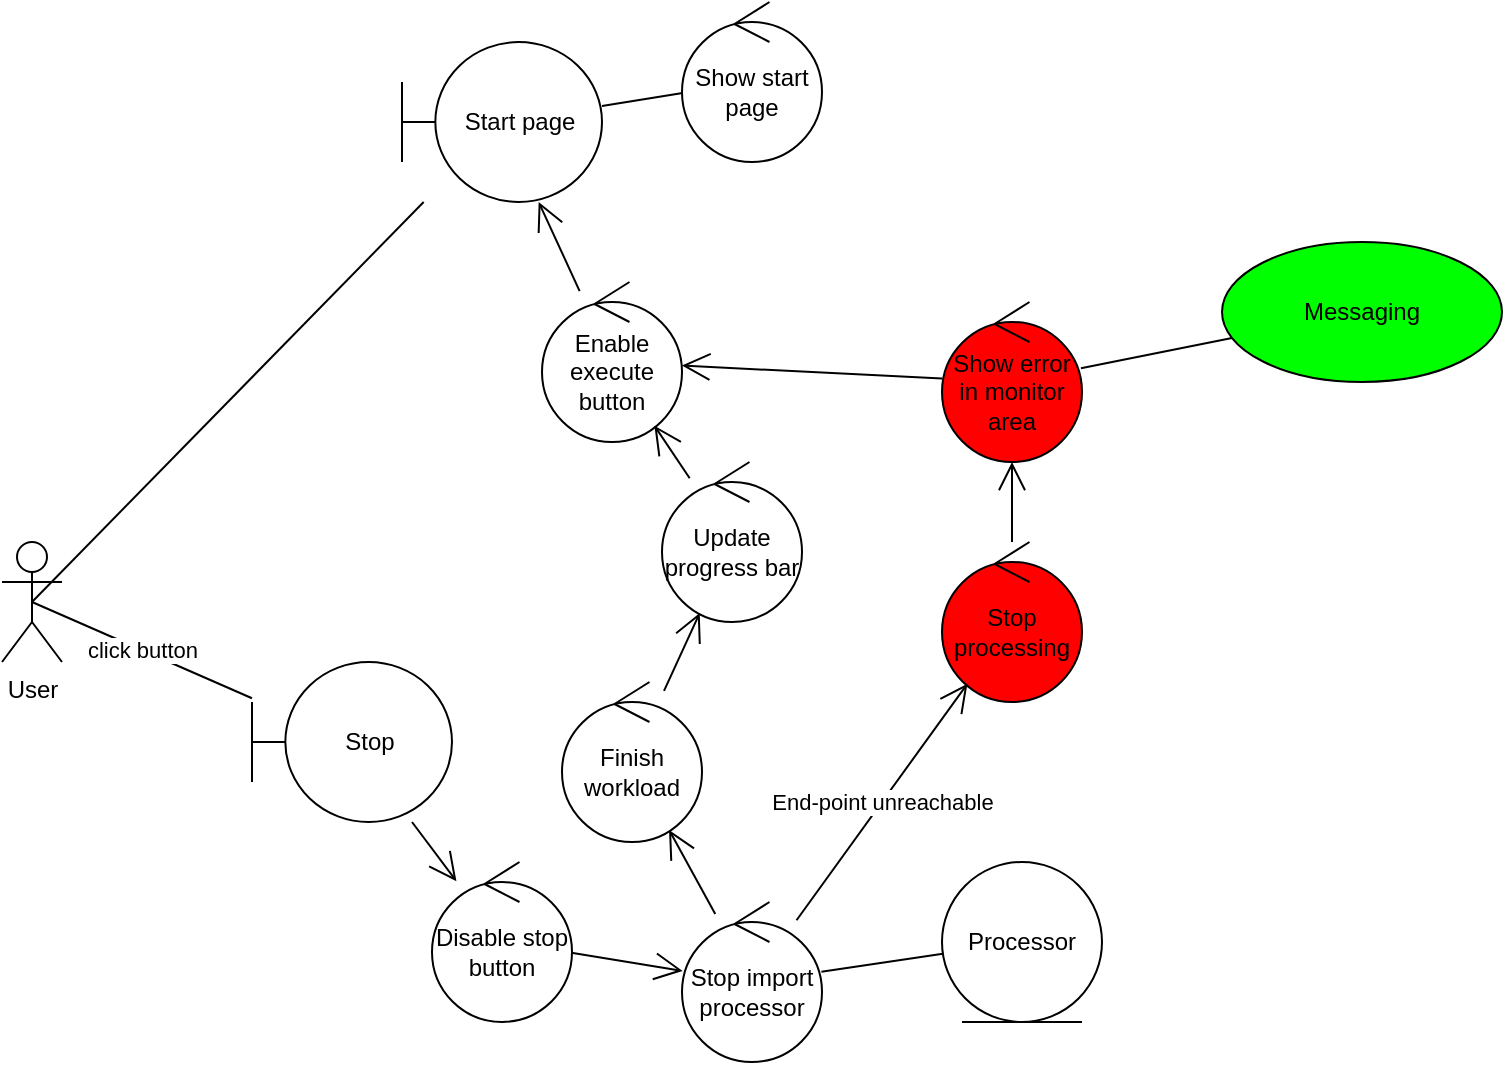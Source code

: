 <mxfile version="12.7.0" type="device"><diagram id="f6AuI1ZKcYd1RtRAIoq1" name="Page-1"><mxGraphModel dx="1422" dy="889" grid="1" gridSize="10" guides="1" tooltips="1" connect="1" arrows="1" fold="1" page="1" pageScale="1" pageWidth="1169" pageHeight="827" math="0" shadow="0"><root><mxCell id="0"/><mxCell id="1" parent="0"/><mxCell id="oBnVGDHnls2d_wAthwE7-173" value="User" style="shape=umlActor;verticalLabelPosition=bottom;labelBackgroundColor=#ffffff;verticalAlign=top;html=1;" vertex="1" parent="1"><mxGeometry x="160" y="380" width="30" height="60" as="geometry"/></mxCell><mxCell id="oBnVGDHnls2d_wAthwE7-174" value="Start page" style="shape=umlBoundary;whiteSpace=wrap;html=1;" vertex="1" parent="1"><mxGeometry x="360" y="130" width="100" height="80" as="geometry"/></mxCell><mxCell id="oBnVGDHnls2d_wAthwE7-175" value="" style="endArrow=none;html=1;exitX=0.5;exitY=0.5;exitDx=0;exitDy=0;exitPerimeter=0;" edge="1" parent="1" source="oBnVGDHnls2d_wAthwE7-173" target="oBnVGDHnls2d_wAthwE7-174"><mxGeometry relative="1" as="geometry"><mxPoint x="265" y="430" as="sourcePoint"/><mxPoint x="350" y="430" as="targetPoint"/></mxGeometry></mxCell><mxCell id="oBnVGDHnls2d_wAthwE7-176" value="Show start page" style="ellipse;shape=umlControl;whiteSpace=wrap;html=1;" vertex="1" parent="1"><mxGeometry x="500" y="110" width="70" height="80" as="geometry"/></mxCell><mxCell id="oBnVGDHnls2d_wAthwE7-177" value="" style="endArrow=none;html=1;" edge="1" parent="1" source="oBnVGDHnls2d_wAthwE7-176" target="oBnVGDHnls2d_wAthwE7-174"><mxGeometry relative="1" as="geometry"><mxPoint x="335" y="359.1" as="sourcePoint"/><mxPoint x="439" y="330.14" as="targetPoint"/></mxGeometry></mxCell><mxCell id="oBnVGDHnls2d_wAthwE7-178" value="Stop" style="shape=umlBoundary;whiteSpace=wrap;html=1;labelBackgroundColor=none;fillColor=#FFFFFF;" vertex="1" parent="1"><mxGeometry x="285" y="440" width="100" height="80" as="geometry"/></mxCell><mxCell id="oBnVGDHnls2d_wAthwE7-179" value="click button" style="endArrow=none;html=1;exitX=0.5;exitY=0.5;exitDx=0;exitDy=0;exitPerimeter=0;" edge="1" parent="1" source="oBnVGDHnls2d_wAthwE7-173" target="oBnVGDHnls2d_wAthwE7-178"><mxGeometry relative="1" as="geometry"><mxPoint x="275" y="410" as="sourcePoint"/><mxPoint x="420" y="462.051" as="targetPoint"/></mxGeometry></mxCell><mxCell id="oBnVGDHnls2d_wAthwE7-180" value="Stop import processor" style="ellipse;shape=umlControl;whiteSpace=wrap;html=1;labelBackgroundColor=none;fillColor=#FFFFFF;" vertex="1" parent="1"><mxGeometry x="500" y="560" width="70" height="80" as="geometry"/></mxCell><mxCell id="oBnVGDHnls2d_wAthwE7-181" value="&lt;div&gt;Processor&lt;/div&gt;" style="ellipse;shape=umlEntity;whiteSpace=wrap;html=1;labelBackgroundColor=none;fillColor=#FFFFFF;" vertex="1" parent="1"><mxGeometry x="630" y="540" width="80" height="80" as="geometry"/></mxCell><mxCell id="oBnVGDHnls2d_wAthwE7-182" value="" style="endArrow=open;html=1;startArrow=none;startFill=0;endFill=0;endSize=12;" edge="1" parent="1" source="oBnVGDHnls2d_wAthwE7-178" target="oBnVGDHnls2d_wAthwE7-190"><mxGeometry relative="1" as="geometry"><mxPoint x="275" y="410" as="sourcePoint"/><mxPoint x="354" y="385.504" as="targetPoint"/></mxGeometry></mxCell><mxCell id="oBnVGDHnls2d_wAthwE7-183" value="" style="endArrow=none;html=1;" edge="1" parent="1" source="oBnVGDHnls2d_wAthwE7-180" target="oBnVGDHnls2d_wAthwE7-181"><mxGeometry relative="1" as="geometry"><mxPoint x="454" y="584.184" as="sourcePoint"/><mxPoint x="511.031" y="600.363" as="targetPoint"/></mxGeometry></mxCell><mxCell id="oBnVGDHnls2d_wAthwE7-184" value="Update progress bar" style="ellipse;shape=umlControl;whiteSpace=wrap;html=1;labelBackgroundColor=none;fillColor=#FFFFFF;" vertex="1" parent="1"><mxGeometry x="490" y="340" width="70" height="80" as="geometry"/></mxCell><mxCell id="oBnVGDHnls2d_wAthwE7-185" value="Finish workload" style="ellipse;shape=umlControl;whiteSpace=wrap;html=1;labelBackgroundColor=none;fillColor=none;" vertex="1" parent="1"><mxGeometry x="440" y="450" width="70" height="80" as="geometry"/></mxCell><mxCell id="oBnVGDHnls2d_wAthwE7-186" value="" style="endArrow=open;endFill=1;endSize=12;html=1;" edge="1" parent="1" source="oBnVGDHnls2d_wAthwE7-180" target="oBnVGDHnls2d_wAthwE7-185"><mxGeometry width="160" relative="1" as="geometry"><mxPoint x="250" y="660" as="sourcePoint"/><mxPoint x="410" y="660" as="targetPoint"/></mxGeometry></mxCell><mxCell id="oBnVGDHnls2d_wAthwE7-187" value="Enable execute button" style="ellipse;shape=umlControl;whiteSpace=wrap;html=1;" vertex="1" parent="1"><mxGeometry x="430" y="250" width="70" height="80" as="geometry"/></mxCell><mxCell id="oBnVGDHnls2d_wAthwE7-188" value="" style="endArrow=open;endFill=1;endSize=12;html=1;" edge="1" parent="1" source="oBnVGDHnls2d_wAthwE7-184" target="oBnVGDHnls2d_wAthwE7-187"><mxGeometry width="160" relative="1" as="geometry"><mxPoint x="180" y="660" as="sourcePoint"/><mxPoint x="340" y="660" as="targetPoint"/></mxGeometry></mxCell><mxCell id="oBnVGDHnls2d_wAthwE7-189" value="" style="endArrow=open;endFill=1;endSize=12;html=1;" edge="1" parent="1" source="oBnVGDHnls2d_wAthwE7-187" target="oBnVGDHnls2d_wAthwE7-174"><mxGeometry width="160" relative="1" as="geometry"><mxPoint x="180" y="660" as="sourcePoint"/><mxPoint x="340" y="660" as="targetPoint"/></mxGeometry></mxCell><mxCell id="oBnVGDHnls2d_wAthwE7-190" value="Disable stop button" style="ellipse;shape=umlControl;whiteSpace=wrap;html=1;" vertex="1" parent="1"><mxGeometry x="375" y="540" width="70" height="80" as="geometry"/></mxCell><mxCell id="oBnVGDHnls2d_wAthwE7-191" value="" style="endArrow=open;html=1;endFill=0;endSize=12;" edge="1" parent="1" source="oBnVGDHnls2d_wAthwE7-190" target="oBnVGDHnls2d_wAthwE7-180"><mxGeometry relative="1" as="geometry"><mxPoint x="370" y="561.739" as="sourcePoint"/><mxPoint x="402.287" y="575.777" as="targetPoint"/></mxGeometry></mxCell><mxCell id="oBnVGDHnls2d_wAthwE7-192" value="" style="endArrow=open;endFill=1;endSize=12;html=1;" edge="1" parent="1" source="oBnVGDHnls2d_wAthwE7-185" target="oBnVGDHnls2d_wAthwE7-184"><mxGeometry width="160" relative="1" as="geometry"><mxPoint x="473.926" y="464.468" as="sourcePoint"/><mxPoint x="580" y="390" as="targetPoint"/></mxGeometry></mxCell><mxCell id="oBnVGDHnls2d_wAthwE7-193" value="Stop processing" style="ellipse;shape=umlControl;whiteSpace=wrap;html=1;labelBackgroundColor=none;fillColor=#FF0000;" vertex="1" parent="1"><mxGeometry x="630" y="380" width="70" height="80" as="geometry"/></mxCell><mxCell id="oBnVGDHnls2d_wAthwE7-194" value="End-point unreachable" style="endArrow=open;endFill=1;endSize=12;html=1;" edge="1" parent="1" source="oBnVGDHnls2d_wAthwE7-180" target="oBnVGDHnls2d_wAthwE7-193"><mxGeometry width="160" relative="1" as="geometry"><mxPoint x="558.195" y="572.952" as="sourcePoint"/><mxPoint x="571.568" y="536.937" as="targetPoint"/></mxGeometry></mxCell><mxCell id="oBnVGDHnls2d_wAthwE7-195" value="Show error in monitor area" style="ellipse;shape=umlControl;whiteSpace=wrap;html=1;labelBackgroundColor=none;fillColor=#FF0000;" vertex="1" parent="1"><mxGeometry x="630" y="260" width="70" height="80" as="geometry"/></mxCell><mxCell id="oBnVGDHnls2d_wAthwE7-196" value="" style="endArrow=open;endFill=1;endSize=12;html=1;" edge="1" parent="1" source="oBnVGDHnls2d_wAthwE7-193" target="oBnVGDHnls2d_wAthwE7-195"><mxGeometry width="160" relative="1" as="geometry"><mxPoint x="567.204" y="579.08" as="sourcePoint"/><mxPoint x="652.72" y="460.849" as="targetPoint"/></mxGeometry></mxCell><mxCell id="oBnVGDHnls2d_wAthwE7-197" value="" style="endArrow=open;endFill=1;endSize=12;html=1;" edge="1" parent="1" source="oBnVGDHnls2d_wAthwE7-195" target="oBnVGDHnls2d_wAthwE7-187"><mxGeometry width="160" relative="1" as="geometry"><mxPoint x="567.204" y="579.08" as="sourcePoint"/><mxPoint x="652.72" y="460.849" as="targetPoint"/></mxGeometry></mxCell><mxCell id="oBnVGDHnls2d_wAthwE7-199" value="" style="endArrow=none;html=1;" edge="1" parent="1" source="oBnVGDHnls2d_wAthwE7-195" target="oBnVGDHnls2d_wAthwE7-200"><mxGeometry relative="1" as="geometry"><mxPoint x="740.003" y="380.004" as="sourcePoint"/><mxPoint x="751.105" y="279.335" as="targetPoint"/></mxGeometry></mxCell><mxCell id="oBnVGDHnls2d_wAthwE7-200" value="Messaging" style="ellipse;whiteSpace=wrap;html=1;fillColor=#00FF00;" vertex="1" parent="1"><mxGeometry x="770" y="230" width="140" height="70" as="geometry"/></mxCell></root></mxGraphModel></diagram></mxfile>